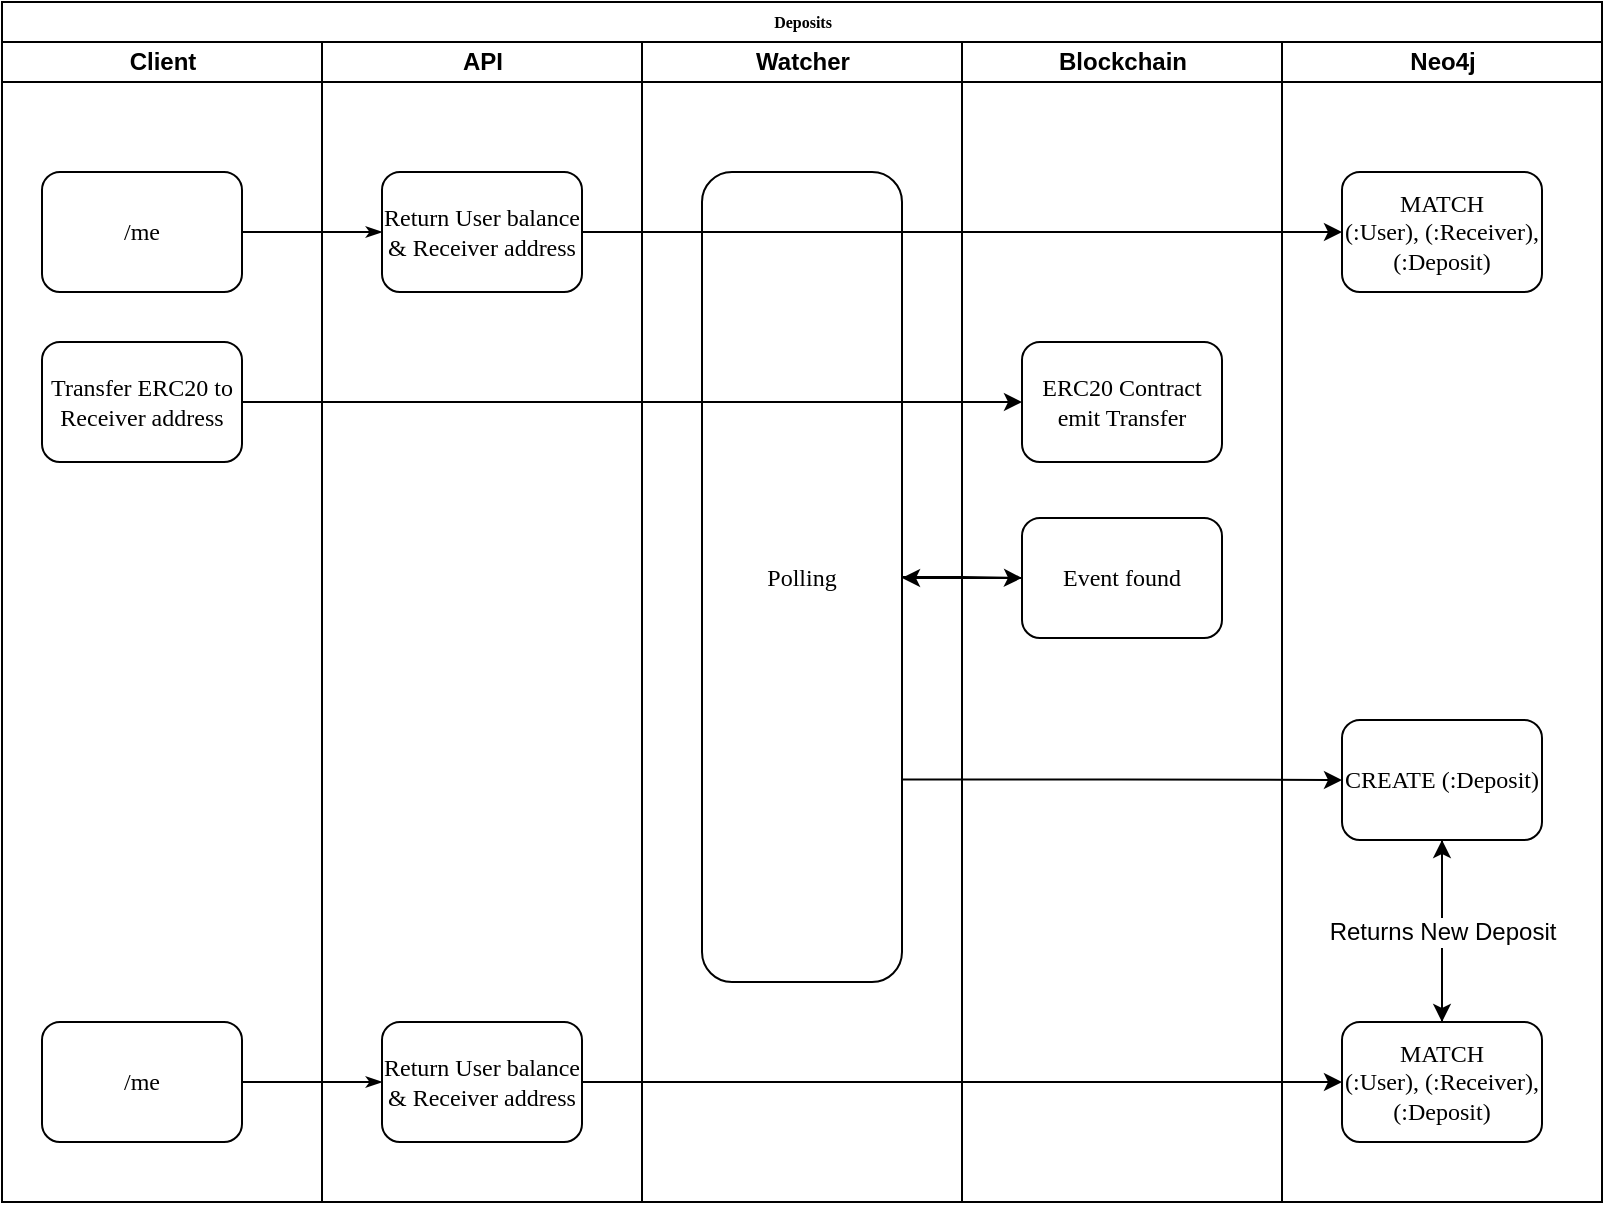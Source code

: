 <mxfile version="15.8.6" type="device"><diagram name="Page-1" id="74e2e168-ea6b-b213-b513-2b3c1d86103e"><mxGraphModel dx="2062" dy="705" grid="1" gridSize="10" guides="1" tooltips="1" connect="1" arrows="1" fold="1" page="1" pageScale="1" pageWidth="1100" pageHeight="850" background="none" math="0" shadow="0"><root><mxCell id="0"/><mxCell id="1" parent="0"/><mxCell id="77e6c97f196da883-1" value="Deposits" style="swimlane;html=1;childLayout=stackLayout;startSize=20;rounded=0;shadow=0;labelBackgroundColor=none;strokeWidth=1;fontFamily=Verdana;fontSize=8;align=center;" parent="1" vertex="1"><mxGeometry x="70" y="40" width="800" height="600" as="geometry"/></mxCell><mxCell id="77e6c97f196da883-2" value="Client" style="swimlane;html=1;startSize=20;" parent="77e6c97f196da883-1" vertex="1"><mxGeometry y="20" width="160" height="580" as="geometry"/></mxCell><mxCell id="77e6c97f196da883-8" value="&lt;font style=&quot;font-size: 12px&quot;&gt;/me&lt;/font&gt;" style="rounded=1;whiteSpace=wrap;html=1;shadow=0;labelBackgroundColor=none;strokeWidth=1;fontFamily=Verdana;fontSize=8;align=center;" parent="77e6c97f196da883-2" vertex="1"><mxGeometry x="20" y="65" width="100" height="60" as="geometry"/></mxCell><mxCell id="3JtJe_lWKOaZQXvL3Aqr-7" value="&lt;span style=&quot;font-size: 12px&quot;&gt;Transfer ERC20 to Receiver address&lt;/span&gt;" style="rounded=1;whiteSpace=wrap;html=1;shadow=0;labelBackgroundColor=none;strokeWidth=1;fontFamily=Verdana;fontSize=8;align=center;" vertex="1" parent="77e6c97f196da883-2"><mxGeometry x="20" y="150" width="100" height="60" as="geometry"/></mxCell><mxCell id="3JtJe_lWKOaZQXvL3Aqr-32" value="&lt;font style=&quot;font-size: 12px&quot;&gt;/me&lt;/font&gt;" style="rounded=1;whiteSpace=wrap;html=1;shadow=0;labelBackgroundColor=none;strokeWidth=1;fontFamily=Verdana;fontSize=8;align=center;" vertex="1" parent="77e6c97f196da883-2"><mxGeometry x="20" y="490" width="100" height="60" as="geometry"/></mxCell><mxCell id="77e6c97f196da883-26" style="edgeStyle=orthogonalEdgeStyle;rounded=1;html=1;labelBackgroundColor=none;startArrow=none;startFill=0;startSize=5;endArrow=classicThin;endFill=1;endSize=5;jettySize=auto;orthogonalLoop=1;strokeWidth=1;fontFamily=Verdana;fontSize=8" parent="77e6c97f196da883-1" source="77e6c97f196da883-8" edge="1"><mxGeometry relative="1" as="geometry"><mxPoint x="190" y="115" as="targetPoint"/></mxGeometry></mxCell><mxCell id="77e6c97f196da883-3" value="API" style="swimlane;html=1;startSize=20;" parent="77e6c97f196da883-1" vertex="1"><mxGeometry x="160" y="20" width="160" height="580" as="geometry"/></mxCell><mxCell id="3JtJe_lWKOaZQXvL3Aqr-3" value="&lt;font style=&quot;font-size: 12px&quot;&gt;Return User balance &amp;amp; Receiver address&lt;/font&gt;" style="rounded=1;whiteSpace=wrap;html=1;shadow=0;labelBackgroundColor=none;strokeWidth=1;fontFamily=Verdana;fontSize=8;align=center;" vertex="1" parent="77e6c97f196da883-3"><mxGeometry x="30" y="65" width="100" height="60" as="geometry"/></mxCell><mxCell id="3JtJe_lWKOaZQXvL3Aqr-34" value="&lt;span style=&quot;font-size: 12px&quot;&gt;Return User balance &amp;amp; Receiver address&lt;/span&gt;" style="rounded=1;whiteSpace=wrap;html=1;shadow=0;labelBackgroundColor=none;strokeWidth=1;fontFamily=Verdana;fontSize=8;align=center;" vertex="1" parent="77e6c97f196da883-3"><mxGeometry x="30" y="490" width="100" height="60" as="geometry"/></mxCell><mxCell id="77e6c97f196da883-4" value="Watcher" style="swimlane;html=1;startSize=20;" parent="77e6c97f196da883-1" vertex="1"><mxGeometry x="320" y="20" width="160" height="580" as="geometry"/></mxCell><mxCell id="3JtJe_lWKOaZQXvL3Aqr-6" value="&lt;font style=&quot;font-size: 12px&quot;&gt;Polling&lt;/font&gt;" style="rounded=1;whiteSpace=wrap;html=1;shadow=0;labelBackgroundColor=none;strokeWidth=1;fontFamily=Verdana;fontSize=8;align=center;" vertex="1" parent="77e6c97f196da883-4"><mxGeometry x="30" y="65" width="100" height="405" as="geometry"/></mxCell><mxCell id="3JtJe_lWKOaZQXvL3Aqr-31" style="edgeStyle=orthogonalEdgeStyle;rounded=0;orthogonalLoop=1;jettySize=auto;html=1;exitX=0.5;exitY=1;exitDx=0;exitDy=0;fontSize=12;" edge="1" parent="77e6c97f196da883-4" source="3JtJe_lWKOaZQXvL3Aqr-6" target="3JtJe_lWKOaZQXvL3Aqr-6"><mxGeometry relative="1" as="geometry"/></mxCell><mxCell id="77e6c97f196da883-5" value="Blockchain" style="swimlane;html=1;startSize=20;" parent="77e6c97f196da883-1" vertex="1"><mxGeometry x="480" y="20" width="160" height="580" as="geometry"/></mxCell><mxCell id="77e6c97f196da883-34" style="edgeStyle=orthogonalEdgeStyle;rounded=1;html=1;labelBackgroundColor=none;startArrow=none;startFill=0;startSize=5;endArrow=classicThin;endFill=1;endSize=5;jettySize=auto;orthogonalLoop=1;strokeColor=#000000;strokeWidth=1;fontFamily=Verdana;fontSize=8;fontColor=#000000;" parent="77e6c97f196da883-5" target="77e6c97f196da883-16" edge="1"><mxGeometry relative="1" as="geometry"><mxPoint x="80" y="300" as="sourcePoint"/></mxGeometry></mxCell><mxCell id="77e6c97f196da883-35" style="edgeStyle=orthogonalEdgeStyle;rounded=1;html=1;labelBackgroundColor=none;startArrow=none;startFill=0;startSize=5;endArrow=classicThin;endFill=1;endSize=5;jettySize=auto;orthogonalLoop=1;strokeWidth=1;fontFamily=Verdana;fontSize=8" parent="77e6c97f196da883-5" target="77e6c97f196da883-17" edge="1"><mxGeometry relative="1" as="geometry"><mxPoint x="80" y="380" as="sourcePoint"/></mxGeometry></mxCell><mxCell id="3JtJe_lWKOaZQXvL3Aqr-8" value="ERC20 Contract&lt;br style=&quot;font-size: 12px;&quot;&gt;emit Transfer" style="rounded=1;whiteSpace=wrap;html=1;shadow=0;labelBackgroundColor=none;strokeWidth=1;fontFamily=Verdana;fontSize=12;align=center;" vertex="1" parent="77e6c97f196da883-5"><mxGeometry x="30" y="150" width="100" height="60" as="geometry"/></mxCell><mxCell id="3JtJe_lWKOaZQXvL3Aqr-24" value="Event found" style="rounded=1;whiteSpace=wrap;html=1;shadow=0;labelBackgroundColor=none;strokeWidth=1;fontFamily=Verdana;fontSize=12;align=center;" vertex="1" parent="77e6c97f196da883-5"><mxGeometry x="30" y="238" width="100" height="60" as="geometry"/></mxCell><mxCell id="77e6c97f196da883-7" value="Neo4j" style="swimlane;html=1;startSize=20;" parent="77e6c97f196da883-1" vertex="1"><mxGeometry x="640" y="20" width="160" height="580" as="geometry"/></mxCell><mxCell id="3JtJe_lWKOaZQXvL3Aqr-4" value="&lt;font style=&quot;font-size: 12px&quot;&gt;MATCH&lt;br&gt;(:User), (:Receiver), (:Deposit)&lt;/font&gt;" style="rounded=1;whiteSpace=wrap;html=1;shadow=0;labelBackgroundColor=none;strokeWidth=1;fontFamily=Verdana;fontSize=8;align=center;" vertex="1" parent="77e6c97f196da883-7"><mxGeometry x="30" y="65" width="100" height="60" as="geometry"/></mxCell><mxCell id="3JtJe_lWKOaZQXvL3Aqr-40" style="edgeStyle=orthogonalEdgeStyle;rounded=0;orthogonalLoop=1;jettySize=auto;html=1;exitX=0.5;exitY=1;exitDx=0;exitDy=0;fontSize=12;" edge="1" parent="77e6c97f196da883-7" source="3JtJe_lWKOaZQXvL3Aqr-29" target="3JtJe_lWKOaZQXvL3Aqr-35"><mxGeometry relative="1" as="geometry"/></mxCell><mxCell id="3JtJe_lWKOaZQXvL3Aqr-29" value="&lt;font style=&quot;font-size: 12px&quot;&gt;CREATE (:Deposit)&lt;/font&gt;" style="rounded=1;whiteSpace=wrap;html=1;shadow=0;labelBackgroundColor=none;strokeWidth=1;fontFamily=Verdana;fontSize=8;align=center;" vertex="1" parent="77e6c97f196da883-7"><mxGeometry x="30" y="339" width="100" height="60" as="geometry"/></mxCell><mxCell id="3JtJe_lWKOaZQXvL3Aqr-39" value="Returns New Deposit" style="edgeStyle=orthogonalEdgeStyle;rounded=0;orthogonalLoop=1;jettySize=auto;html=1;exitX=0.5;exitY=0;exitDx=0;exitDy=0;entryX=0.5;entryY=1;entryDx=0;entryDy=0;fontSize=12;" edge="1" parent="77e6c97f196da883-7" source="3JtJe_lWKOaZQXvL3Aqr-35" target="3JtJe_lWKOaZQXvL3Aqr-29"><mxGeometry relative="1" as="geometry"/></mxCell><mxCell id="3JtJe_lWKOaZQXvL3Aqr-35" value="&lt;font style=&quot;font-size: 12px&quot;&gt;MATCH&lt;br&gt;(:User), (:Receiver), (:Deposit)&lt;/font&gt;" style="rounded=1;whiteSpace=wrap;html=1;shadow=0;labelBackgroundColor=none;strokeWidth=1;fontFamily=Verdana;fontSize=8;align=center;" vertex="1" parent="77e6c97f196da883-7"><mxGeometry x="30" y="490" width="100" height="60" as="geometry"/></mxCell><mxCell id="3JtJe_lWKOaZQXvL3Aqr-5" style="edgeStyle=orthogonalEdgeStyle;rounded=0;orthogonalLoop=1;jettySize=auto;html=1;exitX=1;exitY=0.5;exitDx=0;exitDy=0;fontSize=12;" edge="1" parent="77e6c97f196da883-1" source="3JtJe_lWKOaZQXvL3Aqr-3" target="3JtJe_lWKOaZQXvL3Aqr-4"><mxGeometry relative="1" as="geometry"/></mxCell><mxCell id="3JtJe_lWKOaZQXvL3Aqr-9" style="edgeStyle=orthogonalEdgeStyle;rounded=0;orthogonalLoop=1;jettySize=auto;html=1;exitX=1;exitY=0.5;exitDx=0;exitDy=0;entryX=0;entryY=0.5;entryDx=0;entryDy=0;fontSize=12;" edge="1" parent="77e6c97f196da883-1" source="3JtJe_lWKOaZQXvL3Aqr-7" target="3JtJe_lWKOaZQXvL3Aqr-8"><mxGeometry relative="1" as="geometry"/></mxCell><mxCell id="3JtJe_lWKOaZQXvL3Aqr-27" style="edgeStyle=orthogonalEdgeStyle;rounded=0;orthogonalLoop=1;jettySize=auto;html=1;exitX=1;exitY=0.5;exitDx=0;exitDy=0;entryX=0;entryY=0.5;entryDx=0;entryDy=0;fontSize=12;" edge="1" parent="77e6c97f196da883-1" source="3JtJe_lWKOaZQXvL3Aqr-6" target="3JtJe_lWKOaZQXvL3Aqr-24"><mxGeometry relative="1" as="geometry"/></mxCell><mxCell id="3JtJe_lWKOaZQXvL3Aqr-30" style="edgeStyle=orthogonalEdgeStyle;rounded=0;orthogonalLoop=1;jettySize=auto;html=1;exitX=1;exitY=0.75;exitDx=0;exitDy=0;entryX=0;entryY=0.5;entryDx=0;entryDy=0;fontSize=12;" edge="1" parent="77e6c97f196da883-1" source="3JtJe_lWKOaZQXvL3Aqr-6" target="3JtJe_lWKOaZQXvL3Aqr-29"><mxGeometry relative="1" as="geometry"/></mxCell><mxCell id="3JtJe_lWKOaZQXvL3Aqr-33" style="edgeStyle=orthogonalEdgeStyle;rounded=1;html=1;labelBackgroundColor=none;startArrow=none;startFill=0;startSize=5;endArrow=classicThin;endFill=1;endSize=5;jettySize=auto;orthogonalLoop=1;strokeWidth=1;fontFamily=Verdana;fontSize=8;entryX=0;entryY=0.5;entryDx=0;entryDy=0;" edge="1" parent="77e6c97f196da883-1" source="3JtJe_lWKOaZQXvL3Aqr-32" target="3JtJe_lWKOaZQXvL3Aqr-34"><mxGeometry relative="1" as="geometry"><mxPoint x="180" y="540" as="targetPoint"/></mxGeometry></mxCell><mxCell id="3JtJe_lWKOaZQXvL3Aqr-37" style="edgeStyle=orthogonalEdgeStyle;rounded=0;orthogonalLoop=1;jettySize=auto;html=1;exitX=1;exitY=0.5;exitDx=0;exitDy=0;entryX=0;entryY=0.5;entryDx=0;entryDy=0;fontSize=12;" edge="1" parent="77e6c97f196da883-1" source="3JtJe_lWKOaZQXvL3Aqr-34" target="3JtJe_lWKOaZQXvL3Aqr-35"><mxGeometry relative="1" as="geometry"/></mxCell><mxCell id="3JtJe_lWKOaZQXvL3Aqr-28" style="edgeStyle=orthogonalEdgeStyle;rounded=0;orthogonalLoop=1;jettySize=auto;html=1;exitX=0;exitY=0.5;exitDx=0;exitDy=0;fontSize=12;" edge="1" parent="1" source="3JtJe_lWKOaZQXvL3Aqr-24"><mxGeometry relative="1" as="geometry"><mxPoint x="520" y="328" as="targetPoint"/></mxGeometry></mxCell></root></mxGraphModel></diagram></mxfile>